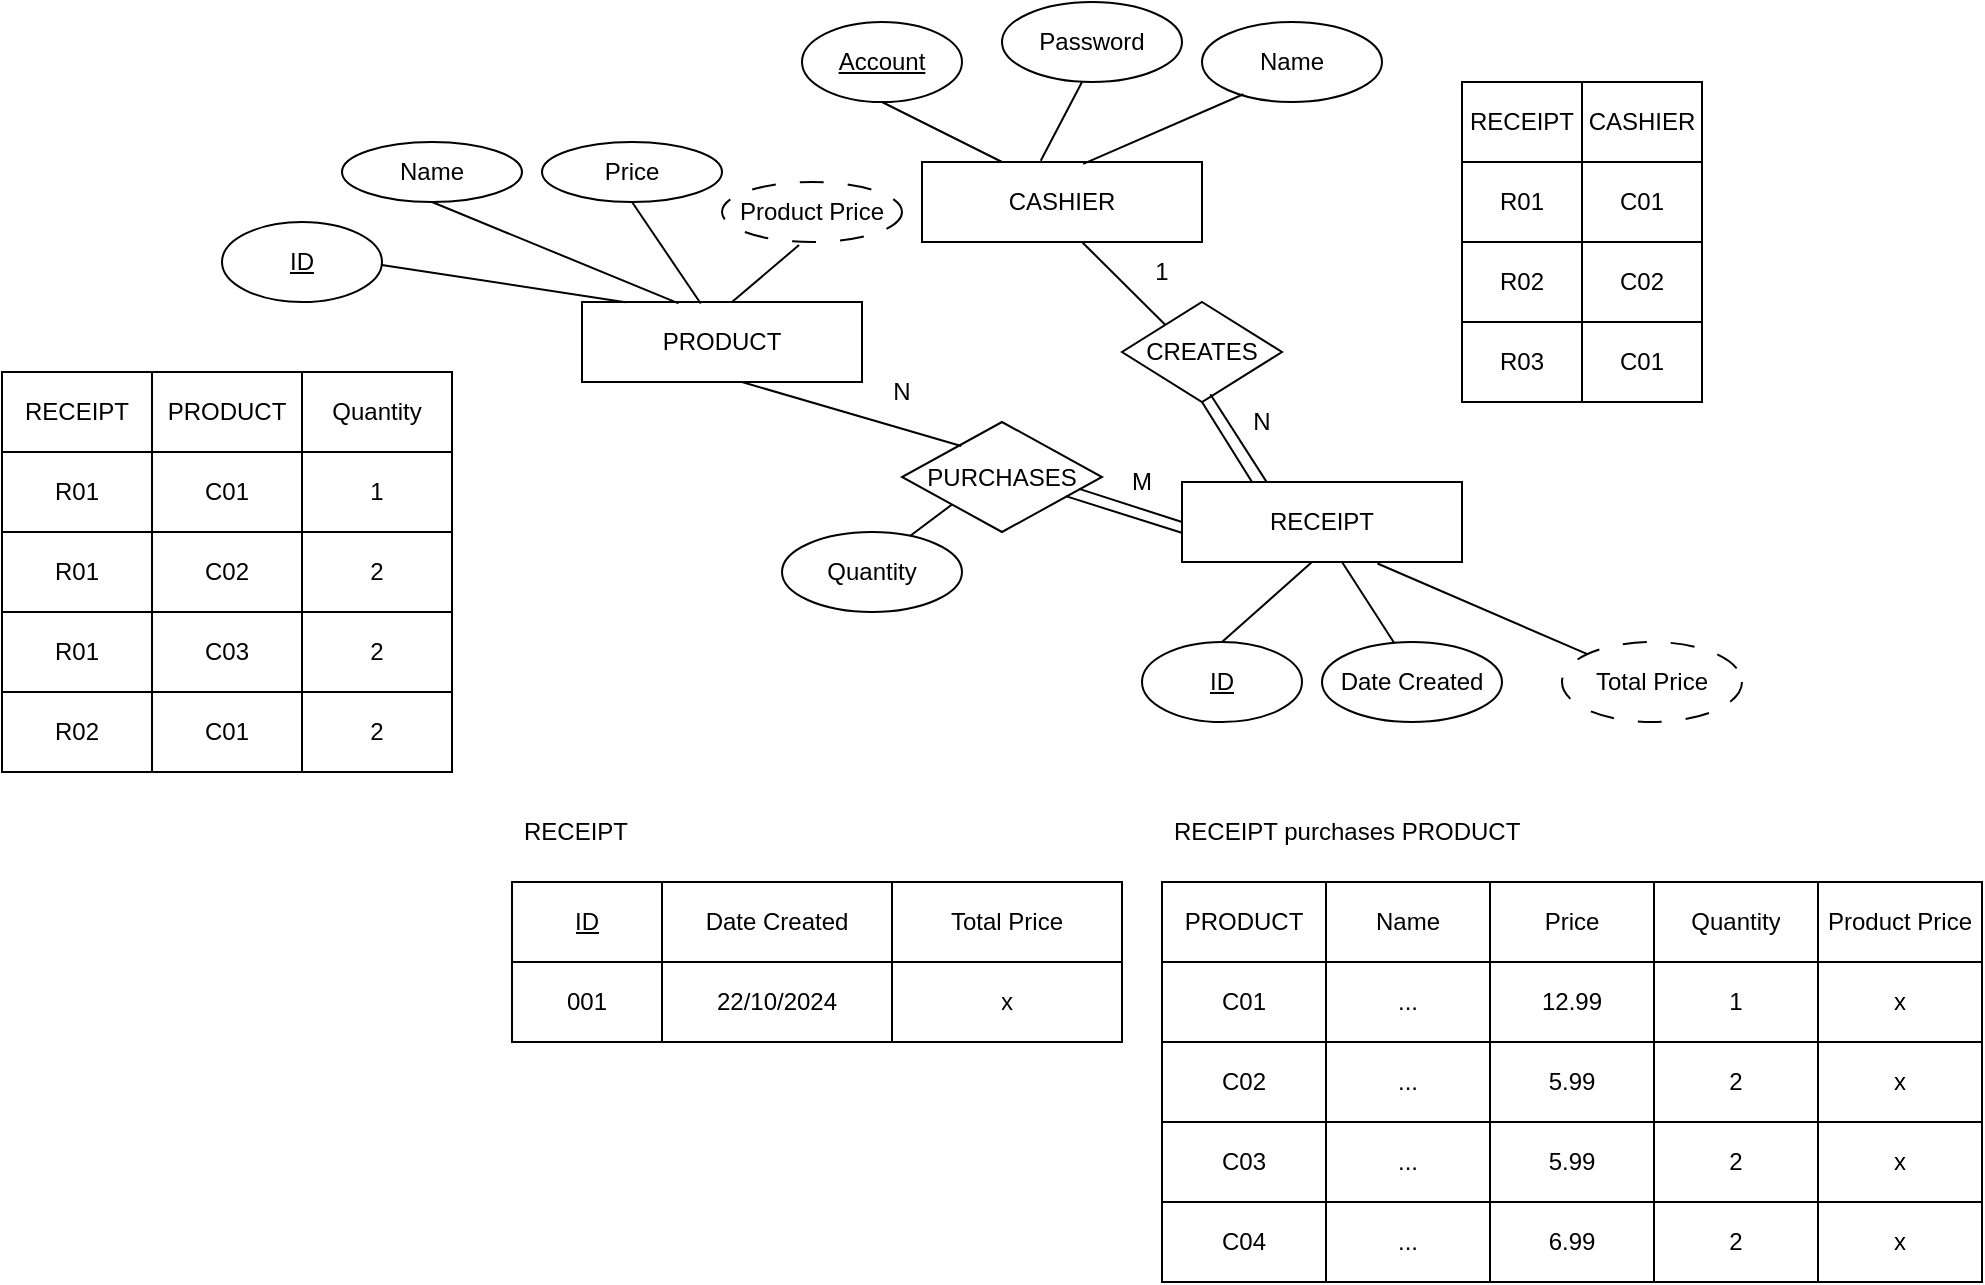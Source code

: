 <mxfile version="26.1.1">
  <diagram name="Page-1" id="Qj-w3iLWWDn1EgG0T2l7">
    <mxGraphModel dx="1733" dy="575" grid="1" gridSize="10" guides="1" tooltips="1" connect="1" arrows="1" fold="1" page="1" pageScale="1" pageWidth="850" pageHeight="1100" math="0" shadow="0">
      <root>
        <mxCell id="0" />
        <mxCell id="1" parent="0" />
        <mxCell id="xlDrIMKf_6xmTZd-Tw91-1" value="CASHIER" style="rounded=0;whiteSpace=wrap;html=1;" vertex="1" parent="1">
          <mxGeometry x="120" y="260" width="140" height="40" as="geometry" />
        </mxCell>
        <mxCell id="xlDrIMKf_6xmTZd-Tw91-2" value="&lt;u&gt;Account&lt;/u&gt;" style="ellipse;whiteSpace=wrap;html=1;" vertex="1" parent="1">
          <mxGeometry x="60" y="190" width="80" height="40" as="geometry" />
        </mxCell>
        <mxCell id="xlDrIMKf_6xmTZd-Tw91-3" value="Password" style="ellipse;whiteSpace=wrap;html=1;" vertex="1" parent="1">
          <mxGeometry x="160" y="180" width="90" height="40" as="geometry" />
        </mxCell>
        <mxCell id="xlDrIMKf_6xmTZd-Tw91-4" value="Name" style="ellipse;whiteSpace=wrap;html=1;" vertex="1" parent="1">
          <mxGeometry x="260" y="190" width="90" height="40" as="geometry" />
        </mxCell>
        <mxCell id="xlDrIMKf_6xmTZd-Tw91-5" value="" style="endArrow=none;html=1;rounded=0;exitX=0.576;exitY=0.024;exitDx=0;exitDy=0;entryX=0.23;entryY=0.903;entryDx=0;entryDy=0;entryPerimeter=0;exitPerimeter=0;" edge="1" parent="1" source="xlDrIMKf_6xmTZd-Tw91-1" target="xlDrIMKf_6xmTZd-Tw91-4">
          <mxGeometry width="50" height="50" relative="1" as="geometry">
            <mxPoint x="240" y="270" as="sourcePoint" />
            <mxPoint x="280" y="230" as="targetPoint" />
          </mxGeometry>
        </mxCell>
        <mxCell id="xlDrIMKf_6xmTZd-Tw91-6" value="" style="endArrow=none;html=1;rounded=0;exitX=0.424;exitY=-0.016;exitDx=0;exitDy=0;exitPerimeter=0;" edge="1" parent="1" source="xlDrIMKf_6xmTZd-Tw91-1">
          <mxGeometry width="50" height="50" relative="1" as="geometry">
            <mxPoint x="150" y="270" as="sourcePoint" />
            <mxPoint x="200" y="220" as="targetPoint" />
          </mxGeometry>
        </mxCell>
        <mxCell id="xlDrIMKf_6xmTZd-Tw91-7" value="" style="endArrow=none;html=1;rounded=0;exitX=0.286;exitY=0;exitDx=0;exitDy=0;exitPerimeter=0;" edge="1" parent="1" source="xlDrIMKf_6xmTZd-Tw91-1">
          <mxGeometry width="50" height="50" relative="1" as="geometry">
            <mxPoint x="50" y="280" as="sourcePoint" />
            <mxPoint x="100" y="230" as="targetPoint" />
          </mxGeometry>
        </mxCell>
        <mxCell id="xlDrIMKf_6xmTZd-Tw91-8" value="RECEIPT" style="rounded=0;whiteSpace=wrap;html=1;" vertex="1" parent="1">
          <mxGeometry x="250" y="420" width="140" height="40" as="geometry" />
        </mxCell>
        <mxCell id="xlDrIMKf_6xmTZd-Tw91-9" value="PRODUCT" style="rounded=0;whiteSpace=wrap;html=1;" vertex="1" parent="1">
          <mxGeometry x="-50" y="330" width="140" height="40" as="geometry" />
        </mxCell>
        <mxCell id="xlDrIMKf_6xmTZd-Tw91-10" value="" style="endArrow=none;html=1;rounded=0;exitX=0.289;exitY=0.257;exitDx=0;exitDy=0;exitPerimeter=0;" edge="1" parent="1" source="xlDrIMKf_6xmTZd-Tw91-12">
          <mxGeometry width="50" height="50" relative="1" as="geometry">
            <mxPoint x="250" y="330" as="sourcePoint" />
            <mxPoint x="200" y="300" as="targetPoint" />
          </mxGeometry>
        </mxCell>
        <mxCell id="xlDrIMKf_6xmTZd-Tw91-12" value="CREATES" style="rhombus;whiteSpace=wrap;html=1;" vertex="1" parent="1">
          <mxGeometry x="220" y="330" width="80" height="50" as="geometry" />
        </mxCell>
        <mxCell id="xlDrIMKf_6xmTZd-Tw91-14" value="" style="endArrow=none;html=1;rounded=0;exitX=0.25;exitY=0;exitDx=0;exitDy=0;entryX=0;entryY=1;entryDx=0;entryDy=0;" edge="1" parent="1" source="xlDrIMKf_6xmTZd-Tw91-8">
          <mxGeometry width="50" height="50" relative="1" as="geometry">
            <mxPoint x="210" y="410" as="sourcePoint" />
            <mxPoint x="260" y="380" as="targetPoint" />
          </mxGeometry>
        </mxCell>
        <mxCell id="xlDrIMKf_6xmTZd-Tw91-15" value="" style="endArrow=none;html=1;rounded=0;entryX=0.552;entryY=0.922;entryDx=0;entryDy=0;entryPerimeter=0;exitX=0.302;exitY=-0.002;exitDx=0;exitDy=0;exitPerimeter=0;" edge="1" parent="1" source="xlDrIMKf_6xmTZd-Tw91-8" target="xlDrIMKf_6xmTZd-Tw91-12">
          <mxGeometry width="50" height="50" relative="1" as="geometry">
            <mxPoint x="220" y="400" as="sourcePoint" />
            <mxPoint x="270" y="350" as="targetPoint" />
          </mxGeometry>
        </mxCell>
        <mxCell id="xlDrIMKf_6xmTZd-Tw91-17" value="1" style="text;html=1;align=center;verticalAlign=middle;whiteSpace=wrap;rounded=0;" vertex="1" parent="1">
          <mxGeometry x="210" y="300" width="60" height="30" as="geometry" />
        </mxCell>
        <mxCell id="xlDrIMKf_6xmTZd-Tw91-18" value="N" style="text;html=1;align=center;verticalAlign=middle;whiteSpace=wrap;rounded=0;" vertex="1" parent="1">
          <mxGeometry x="260" y="375" width="60" height="30" as="geometry" />
        </mxCell>
        <mxCell id="xlDrIMKf_6xmTZd-Tw91-19" value="PURCHASES" style="rhombus;whiteSpace=wrap;html=1;" vertex="1" parent="1">
          <mxGeometry x="110" y="390" width="100" height="55" as="geometry" />
        </mxCell>
        <mxCell id="xlDrIMKf_6xmTZd-Tw91-20" value="" style="endArrow=none;html=1;rounded=0;exitX=0.886;exitY=0.608;exitDx=0;exitDy=0;entryX=0;entryY=0.5;entryDx=0;entryDy=0;exitPerimeter=0;" edge="1" parent="1" source="xlDrIMKf_6xmTZd-Tw91-19" target="xlDrIMKf_6xmTZd-Tw91-8">
          <mxGeometry width="50" height="50" relative="1" as="geometry">
            <mxPoint x="200" y="400" as="sourcePoint" />
            <mxPoint x="250" y="430" as="targetPoint" />
          </mxGeometry>
        </mxCell>
        <mxCell id="xlDrIMKf_6xmTZd-Tw91-21" value="" style="endArrow=none;html=1;rounded=0;entryX=-0.001;entryY=0.635;entryDx=0;entryDy=0;entryPerimeter=0;exitX=0.819;exitY=0.674;exitDx=0;exitDy=0;exitPerimeter=0;" edge="1" parent="1" source="xlDrIMKf_6xmTZd-Tw91-19" target="xlDrIMKf_6xmTZd-Tw91-8">
          <mxGeometry width="50" height="50" relative="1" as="geometry">
            <mxPoint x="200" y="440" as="sourcePoint" />
            <mxPoint x="250" y="390" as="targetPoint" />
          </mxGeometry>
        </mxCell>
        <mxCell id="xlDrIMKf_6xmTZd-Tw91-22" value="" style="endArrow=none;html=1;rounded=0;entryX=0;entryY=1;entryDx=0;entryDy=0;" edge="1" parent="1" target="xlDrIMKf_6xmTZd-Tw91-19">
          <mxGeometry width="50" height="50" relative="1" as="geometry">
            <mxPoint x="110" y="450" as="sourcePoint" />
            <mxPoint x="140" y="440" as="targetPoint" />
          </mxGeometry>
        </mxCell>
        <mxCell id="xlDrIMKf_6xmTZd-Tw91-23" value="Quantity" style="ellipse;whiteSpace=wrap;html=1;" vertex="1" parent="1">
          <mxGeometry x="50" y="445" width="90" height="40" as="geometry" />
        </mxCell>
        <mxCell id="xlDrIMKf_6xmTZd-Tw91-24" value="" style="endArrow=none;html=1;rounded=0;exitX=0.296;exitY=0.218;exitDx=0;exitDy=0;exitPerimeter=0;" edge="1" parent="1" source="xlDrIMKf_6xmTZd-Tw91-19">
          <mxGeometry width="50" height="50" relative="1" as="geometry">
            <mxPoint x="-20" y="420" as="sourcePoint" />
            <mxPoint x="30" y="370" as="targetPoint" />
          </mxGeometry>
        </mxCell>
        <mxCell id="xlDrIMKf_6xmTZd-Tw91-25" value="" style="shape=table;startSize=0;container=1;collapsible=0;childLayout=tableLayout;" vertex="1" parent="1">
          <mxGeometry x="390" y="220" width="120" height="160" as="geometry" />
        </mxCell>
        <mxCell id="xlDrIMKf_6xmTZd-Tw91-26" value="" style="shape=tableRow;horizontal=0;startSize=0;swimlaneHead=0;swimlaneBody=0;strokeColor=inherit;top=0;left=0;bottom=0;right=0;collapsible=0;dropTarget=0;fillColor=none;points=[[0,0.5],[1,0.5]];portConstraint=eastwest;" vertex="1" parent="xlDrIMKf_6xmTZd-Tw91-25">
          <mxGeometry width="120" height="40" as="geometry" />
        </mxCell>
        <mxCell id="xlDrIMKf_6xmTZd-Tw91-27" value="RECEIPT" style="shape=partialRectangle;html=1;whiteSpace=wrap;connectable=0;strokeColor=inherit;overflow=hidden;fillColor=none;top=0;left=0;bottom=0;right=0;pointerEvents=1;" vertex="1" parent="xlDrIMKf_6xmTZd-Tw91-26">
          <mxGeometry width="60" height="40" as="geometry">
            <mxRectangle width="60" height="40" as="alternateBounds" />
          </mxGeometry>
        </mxCell>
        <mxCell id="xlDrIMKf_6xmTZd-Tw91-28" value="CASHIER" style="shape=partialRectangle;html=1;whiteSpace=wrap;connectable=0;strokeColor=inherit;overflow=hidden;fillColor=none;top=0;left=0;bottom=0;right=0;pointerEvents=1;" vertex="1" parent="xlDrIMKf_6xmTZd-Tw91-26">
          <mxGeometry x="60" width="60" height="40" as="geometry">
            <mxRectangle width="60" height="40" as="alternateBounds" />
          </mxGeometry>
        </mxCell>
        <mxCell id="xlDrIMKf_6xmTZd-Tw91-29" value="" style="shape=tableRow;horizontal=0;startSize=0;swimlaneHead=0;swimlaneBody=0;strokeColor=inherit;top=0;left=0;bottom=0;right=0;collapsible=0;dropTarget=0;fillColor=none;points=[[0,0.5],[1,0.5]];portConstraint=eastwest;" vertex="1" parent="xlDrIMKf_6xmTZd-Tw91-25">
          <mxGeometry y="40" width="120" height="40" as="geometry" />
        </mxCell>
        <mxCell id="xlDrIMKf_6xmTZd-Tw91-30" value="R01" style="shape=partialRectangle;html=1;whiteSpace=wrap;connectable=0;strokeColor=inherit;overflow=hidden;fillColor=none;top=0;left=0;bottom=0;right=0;pointerEvents=1;" vertex="1" parent="xlDrIMKf_6xmTZd-Tw91-29">
          <mxGeometry width="60" height="40" as="geometry">
            <mxRectangle width="60" height="40" as="alternateBounds" />
          </mxGeometry>
        </mxCell>
        <mxCell id="xlDrIMKf_6xmTZd-Tw91-31" value="C01" style="shape=partialRectangle;html=1;whiteSpace=wrap;connectable=0;strokeColor=inherit;overflow=hidden;fillColor=none;top=0;left=0;bottom=0;right=0;pointerEvents=1;" vertex="1" parent="xlDrIMKf_6xmTZd-Tw91-29">
          <mxGeometry x="60" width="60" height="40" as="geometry">
            <mxRectangle width="60" height="40" as="alternateBounds" />
          </mxGeometry>
        </mxCell>
        <mxCell id="xlDrIMKf_6xmTZd-Tw91-35" style="shape=tableRow;horizontal=0;startSize=0;swimlaneHead=0;swimlaneBody=0;strokeColor=inherit;top=0;left=0;bottom=0;right=0;collapsible=0;dropTarget=0;fillColor=none;points=[[0,0.5],[1,0.5]];portConstraint=eastwest;" vertex="1" parent="xlDrIMKf_6xmTZd-Tw91-25">
          <mxGeometry y="80" width="120" height="40" as="geometry" />
        </mxCell>
        <mxCell id="xlDrIMKf_6xmTZd-Tw91-36" value="R02" style="shape=partialRectangle;html=1;whiteSpace=wrap;connectable=0;strokeColor=inherit;overflow=hidden;fillColor=none;top=0;left=0;bottom=0;right=0;pointerEvents=1;" vertex="1" parent="xlDrIMKf_6xmTZd-Tw91-35">
          <mxGeometry width="60" height="40" as="geometry">
            <mxRectangle width="60" height="40" as="alternateBounds" />
          </mxGeometry>
        </mxCell>
        <mxCell id="xlDrIMKf_6xmTZd-Tw91-37" value="C02" style="shape=partialRectangle;html=1;whiteSpace=wrap;connectable=0;strokeColor=inherit;overflow=hidden;fillColor=none;top=0;left=0;bottom=0;right=0;pointerEvents=1;" vertex="1" parent="xlDrIMKf_6xmTZd-Tw91-35">
          <mxGeometry x="60" width="60" height="40" as="geometry">
            <mxRectangle width="60" height="40" as="alternateBounds" />
          </mxGeometry>
        </mxCell>
        <mxCell id="xlDrIMKf_6xmTZd-Tw91-32" style="shape=tableRow;horizontal=0;startSize=0;swimlaneHead=0;swimlaneBody=0;strokeColor=inherit;top=0;left=0;bottom=0;right=0;collapsible=0;dropTarget=0;fillColor=none;points=[[0,0.5],[1,0.5]];portConstraint=eastwest;" vertex="1" parent="xlDrIMKf_6xmTZd-Tw91-25">
          <mxGeometry y="120" width="120" height="40" as="geometry" />
        </mxCell>
        <mxCell id="xlDrIMKf_6xmTZd-Tw91-33" value="R03" style="shape=partialRectangle;html=1;whiteSpace=wrap;connectable=0;strokeColor=inherit;overflow=hidden;fillColor=none;top=0;left=0;bottom=0;right=0;pointerEvents=1;" vertex="1" parent="xlDrIMKf_6xmTZd-Tw91-32">
          <mxGeometry width="60" height="40" as="geometry">
            <mxRectangle width="60" height="40" as="alternateBounds" />
          </mxGeometry>
        </mxCell>
        <mxCell id="xlDrIMKf_6xmTZd-Tw91-34" value="C01" style="shape=partialRectangle;html=1;whiteSpace=wrap;connectable=0;strokeColor=inherit;overflow=hidden;fillColor=none;top=0;left=0;bottom=0;right=0;pointerEvents=1;" vertex="1" parent="xlDrIMKf_6xmTZd-Tw91-32">
          <mxGeometry x="60" width="60" height="40" as="geometry">
            <mxRectangle width="60" height="40" as="alternateBounds" />
          </mxGeometry>
        </mxCell>
        <mxCell id="xlDrIMKf_6xmTZd-Tw91-38" value="" style="shape=table;startSize=0;container=1;collapsible=0;childLayout=tableLayout;" vertex="1" parent="1">
          <mxGeometry x="-340" y="365" width="225" height="200" as="geometry" />
        </mxCell>
        <mxCell id="xlDrIMKf_6xmTZd-Tw91-39" value="" style="shape=tableRow;horizontal=0;startSize=0;swimlaneHead=0;swimlaneBody=0;strokeColor=inherit;top=0;left=0;bottom=0;right=0;collapsible=0;dropTarget=0;fillColor=none;points=[[0,0.5],[1,0.5]];portConstraint=eastwest;" vertex="1" parent="xlDrIMKf_6xmTZd-Tw91-38">
          <mxGeometry width="225" height="40" as="geometry" />
        </mxCell>
        <mxCell id="xlDrIMKf_6xmTZd-Tw91-40" value="RECEIPT" style="shape=partialRectangle;html=1;whiteSpace=wrap;connectable=0;strokeColor=inherit;overflow=hidden;fillColor=none;top=0;left=0;bottom=0;right=0;pointerEvents=1;" vertex="1" parent="xlDrIMKf_6xmTZd-Tw91-39">
          <mxGeometry width="75" height="40" as="geometry">
            <mxRectangle width="75" height="40" as="alternateBounds" />
          </mxGeometry>
        </mxCell>
        <mxCell id="xlDrIMKf_6xmTZd-Tw91-41" value="PRODUCT" style="shape=partialRectangle;html=1;whiteSpace=wrap;connectable=0;strokeColor=inherit;overflow=hidden;fillColor=none;top=0;left=0;bottom=0;right=0;pointerEvents=1;" vertex="1" parent="xlDrIMKf_6xmTZd-Tw91-39">
          <mxGeometry x="75" width="75" height="40" as="geometry">
            <mxRectangle width="75" height="40" as="alternateBounds" />
          </mxGeometry>
        </mxCell>
        <mxCell id="xlDrIMKf_6xmTZd-Tw91-64" value="Quantity" style="shape=partialRectangle;html=1;whiteSpace=wrap;connectable=0;strokeColor=inherit;overflow=hidden;fillColor=none;top=0;left=0;bottom=0;right=0;pointerEvents=1;" vertex="1" parent="xlDrIMKf_6xmTZd-Tw91-39">
          <mxGeometry x="150" width="75" height="40" as="geometry">
            <mxRectangle width="75" height="40" as="alternateBounds" />
          </mxGeometry>
        </mxCell>
        <mxCell id="xlDrIMKf_6xmTZd-Tw91-42" value="" style="shape=tableRow;horizontal=0;startSize=0;swimlaneHead=0;swimlaneBody=0;strokeColor=inherit;top=0;left=0;bottom=0;right=0;collapsible=0;dropTarget=0;fillColor=none;points=[[0,0.5],[1,0.5]];portConstraint=eastwest;" vertex="1" parent="xlDrIMKf_6xmTZd-Tw91-38">
          <mxGeometry y="40" width="225" height="40" as="geometry" />
        </mxCell>
        <mxCell id="xlDrIMKf_6xmTZd-Tw91-43" value="R01" style="shape=partialRectangle;html=1;whiteSpace=wrap;connectable=0;strokeColor=inherit;overflow=hidden;fillColor=none;top=0;left=0;bottom=0;right=0;pointerEvents=1;" vertex="1" parent="xlDrIMKf_6xmTZd-Tw91-42">
          <mxGeometry width="75" height="40" as="geometry">
            <mxRectangle width="75" height="40" as="alternateBounds" />
          </mxGeometry>
        </mxCell>
        <mxCell id="xlDrIMKf_6xmTZd-Tw91-44" value="C01" style="shape=partialRectangle;html=1;whiteSpace=wrap;connectable=0;strokeColor=inherit;overflow=hidden;fillColor=none;top=0;left=0;bottom=0;right=0;pointerEvents=1;" vertex="1" parent="xlDrIMKf_6xmTZd-Tw91-42">
          <mxGeometry x="75" width="75" height="40" as="geometry">
            <mxRectangle width="75" height="40" as="alternateBounds" />
          </mxGeometry>
        </mxCell>
        <mxCell id="xlDrIMKf_6xmTZd-Tw91-65" value="1" style="shape=partialRectangle;html=1;whiteSpace=wrap;connectable=0;strokeColor=inherit;overflow=hidden;fillColor=none;top=0;left=0;bottom=0;right=0;pointerEvents=1;" vertex="1" parent="xlDrIMKf_6xmTZd-Tw91-42">
          <mxGeometry x="150" width="75" height="40" as="geometry">
            <mxRectangle width="75" height="40" as="alternateBounds" />
          </mxGeometry>
        </mxCell>
        <mxCell id="xlDrIMKf_6xmTZd-Tw91-45" style="shape=tableRow;horizontal=0;startSize=0;swimlaneHead=0;swimlaneBody=0;strokeColor=inherit;top=0;left=0;bottom=0;right=0;collapsible=0;dropTarget=0;fillColor=none;points=[[0,0.5],[1,0.5]];portConstraint=eastwest;" vertex="1" parent="xlDrIMKf_6xmTZd-Tw91-38">
          <mxGeometry y="80" width="225" height="40" as="geometry" />
        </mxCell>
        <mxCell id="xlDrIMKf_6xmTZd-Tw91-46" value="R01" style="shape=partialRectangle;html=1;whiteSpace=wrap;connectable=0;strokeColor=inherit;overflow=hidden;fillColor=none;top=0;left=0;bottom=0;right=0;pointerEvents=1;" vertex="1" parent="xlDrIMKf_6xmTZd-Tw91-45">
          <mxGeometry width="75" height="40" as="geometry">
            <mxRectangle width="75" height="40" as="alternateBounds" />
          </mxGeometry>
        </mxCell>
        <mxCell id="xlDrIMKf_6xmTZd-Tw91-47" value="C02" style="shape=partialRectangle;html=1;whiteSpace=wrap;connectable=0;strokeColor=inherit;overflow=hidden;fillColor=none;top=0;left=0;bottom=0;right=0;pointerEvents=1;" vertex="1" parent="xlDrIMKf_6xmTZd-Tw91-45">
          <mxGeometry x="75" width="75" height="40" as="geometry">
            <mxRectangle width="75" height="40" as="alternateBounds" />
          </mxGeometry>
        </mxCell>
        <mxCell id="xlDrIMKf_6xmTZd-Tw91-66" value="2" style="shape=partialRectangle;html=1;whiteSpace=wrap;connectable=0;strokeColor=inherit;overflow=hidden;fillColor=none;top=0;left=0;bottom=0;right=0;pointerEvents=1;" vertex="1" parent="xlDrIMKf_6xmTZd-Tw91-45">
          <mxGeometry x="150" width="75" height="40" as="geometry">
            <mxRectangle width="75" height="40" as="alternateBounds" />
          </mxGeometry>
        </mxCell>
        <mxCell id="xlDrIMKf_6xmTZd-Tw91-48" style="shape=tableRow;horizontal=0;startSize=0;swimlaneHead=0;swimlaneBody=0;strokeColor=inherit;top=0;left=0;bottom=0;right=0;collapsible=0;dropTarget=0;fillColor=none;points=[[0,0.5],[1,0.5]];portConstraint=eastwest;" vertex="1" parent="xlDrIMKf_6xmTZd-Tw91-38">
          <mxGeometry y="120" width="225" height="40" as="geometry" />
        </mxCell>
        <mxCell id="xlDrIMKf_6xmTZd-Tw91-49" value="R01" style="shape=partialRectangle;html=1;whiteSpace=wrap;connectable=0;strokeColor=inherit;overflow=hidden;fillColor=none;top=0;left=0;bottom=0;right=0;pointerEvents=1;" vertex="1" parent="xlDrIMKf_6xmTZd-Tw91-48">
          <mxGeometry width="75" height="40" as="geometry">
            <mxRectangle width="75" height="40" as="alternateBounds" />
          </mxGeometry>
        </mxCell>
        <mxCell id="xlDrIMKf_6xmTZd-Tw91-50" value="C03" style="shape=partialRectangle;html=1;whiteSpace=wrap;connectable=0;strokeColor=inherit;overflow=hidden;fillColor=none;top=0;left=0;bottom=0;right=0;pointerEvents=1;" vertex="1" parent="xlDrIMKf_6xmTZd-Tw91-48">
          <mxGeometry x="75" width="75" height="40" as="geometry">
            <mxRectangle width="75" height="40" as="alternateBounds" />
          </mxGeometry>
        </mxCell>
        <mxCell id="xlDrIMKf_6xmTZd-Tw91-67" value="2" style="shape=partialRectangle;html=1;whiteSpace=wrap;connectable=0;strokeColor=inherit;overflow=hidden;fillColor=none;top=0;left=0;bottom=0;right=0;pointerEvents=1;" vertex="1" parent="xlDrIMKf_6xmTZd-Tw91-48">
          <mxGeometry x="150" width="75" height="40" as="geometry">
            <mxRectangle width="75" height="40" as="alternateBounds" />
          </mxGeometry>
        </mxCell>
        <mxCell id="xlDrIMKf_6xmTZd-Tw91-68" style="shape=tableRow;horizontal=0;startSize=0;swimlaneHead=0;swimlaneBody=0;strokeColor=inherit;top=0;left=0;bottom=0;right=0;collapsible=0;dropTarget=0;fillColor=none;points=[[0,0.5],[1,0.5]];portConstraint=eastwest;" vertex="1" parent="xlDrIMKf_6xmTZd-Tw91-38">
          <mxGeometry y="160" width="225" height="40" as="geometry" />
        </mxCell>
        <mxCell id="xlDrIMKf_6xmTZd-Tw91-69" value="R02" style="shape=partialRectangle;html=1;whiteSpace=wrap;connectable=0;strokeColor=inherit;overflow=hidden;fillColor=none;top=0;left=0;bottom=0;right=0;pointerEvents=1;" vertex="1" parent="xlDrIMKf_6xmTZd-Tw91-68">
          <mxGeometry width="75" height="40" as="geometry">
            <mxRectangle width="75" height="40" as="alternateBounds" />
          </mxGeometry>
        </mxCell>
        <mxCell id="xlDrIMKf_6xmTZd-Tw91-70" value="C01" style="shape=partialRectangle;html=1;whiteSpace=wrap;connectable=0;strokeColor=inherit;overflow=hidden;fillColor=none;top=0;left=0;bottom=0;right=0;pointerEvents=1;" vertex="1" parent="xlDrIMKf_6xmTZd-Tw91-68">
          <mxGeometry x="75" width="75" height="40" as="geometry">
            <mxRectangle width="75" height="40" as="alternateBounds" />
          </mxGeometry>
        </mxCell>
        <mxCell id="xlDrIMKf_6xmTZd-Tw91-71" value="2" style="shape=partialRectangle;html=1;whiteSpace=wrap;connectable=0;strokeColor=inherit;overflow=hidden;fillColor=none;top=0;left=0;bottom=0;right=0;pointerEvents=1;" vertex="1" parent="xlDrIMKf_6xmTZd-Tw91-68">
          <mxGeometry x="150" width="75" height="40" as="geometry">
            <mxRectangle width="75" height="40" as="alternateBounds" />
          </mxGeometry>
        </mxCell>
        <mxCell id="xlDrIMKf_6xmTZd-Tw91-72" value="N" style="text;html=1;align=center;verticalAlign=middle;whiteSpace=wrap;rounded=0;" vertex="1" parent="1">
          <mxGeometry x="80" y="360" width="60" height="30" as="geometry" />
        </mxCell>
        <mxCell id="xlDrIMKf_6xmTZd-Tw91-73" value="M" style="text;html=1;align=center;verticalAlign=middle;whiteSpace=wrap;rounded=0;" vertex="1" parent="1">
          <mxGeometry x="200" y="405" width="60" height="30" as="geometry" />
        </mxCell>
        <mxCell id="xlDrIMKf_6xmTZd-Tw91-74" value="&lt;u&gt;ID&lt;/u&gt;" style="ellipse;whiteSpace=wrap;html=1;" vertex="1" parent="1">
          <mxGeometry x="230" y="500" width="80" height="40" as="geometry" />
        </mxCell>
        <mxCell id="xlDrIMKf_6xmTZd-Tw91-75" value="Date Created" style="ellipse;whiteSpace=wrap;html=1;" vertex="1" parent="1">
          <mxGeometry x="320" y="500" width="90" height="40" as="geometry" />
        </mxCell>
        <mxCell id="xlDrIMKf_6xmTZd-Tw91-76" value="" style="endArrow=none;html=1;rounded=0;" edge="1" parent="1">
          <mxGeometry width="50" height="50" relative="1" as="geometry">
            <mxPoint x="270" y="500" as="sourcePoint" />
            <mxPoint x="315" y="460" as="targetPoint" />
          </mxGeometry>
        </mxCell>
        <mxCell id="xlDrIMKf_6xmTZd-Tw91-77" value="" style="endArrow=none;html=1;rounded=0;exitX=0.403;exitY=0.019;exitDx=0;exitDy=0;exitPerimeter=0;" edge="1" parent="1" source="xlDrIMKf_6xmTZd-Tw91-75">
          <mxGeometry width="50" height="50" relative="1" as="geometry">
            <mxPoint x="370" y="500" as="sourcePoint" />
            <mxPoint x="330" y="460" as="targetPoint" />
          </mxGeometry>
        </mxCell>
        <mxCell id="xlDrIMKf_6xmTZd-Tw91-78" value="" style="endArrow=none;html=1;rounded=0;entryX=0.155;entryY=0.003;entryDx=0;entryDy=0;entryPerimeter=0;exitX=0.5;exitY=1;exitDx=0;exitDy=0;" edge="1" parent="1" target="xlDrIMKf_6xmTZd-Tw91-9">
          <mxGeometry width="50" height="50" relative="1" as="geometry">
            <mxPoint x="-160" y="310" as="sourcePoint" />
            <mxPoint y="325" as="targetPoint" />
          </mxGeometry>
        </mxCell>
        <mxCell id="xlDrIMKf_6xmTZd-Tw91-80" value="Price" style="ellipse;whiteSpace=wrap;html=1;" vertex="1" parent="1">
          <mxGeometry x="-70" y="250" width="90" height="30" as="geometry" />
        </mxCell>
        <mxCell id="xlDrIMKf_6xmTZd-Tw91-81" value="Name" style="ellipse;whiteSpace=wrap;html=1;" vertex="1" parent="1">
          <mxGeometry x="-170" y="250" width="90" height="30" as="geometry" />
        </mxCell>
        <mxCell id="xlDrIMKf_6xmTZd-Tw91-82" value="" style="endArrow=none;html=1;rounded=0;exitX=0.345;exitY=0.017;exitDx=0;exitDy=0;exitPerimeter=0;entryX=0.5;entryY=1;entryDx=0;entryDy=0;" edge="1" parent="1" source="xlDrIMKf_6xmTZd-Tw91-9" target="xlDrIMKf_6xmTZd-Tw91-81">
          <mxGeometry width="50" height="50" relative="1" as="geometry">
            <mxPoint x="-80" y="300" as="sourcePoint" />
            <mxPoint x="-30" y="250" as="targetPoint" />
          </mxGeometry>
        </mxCell>
        <mxCell id="xlDrIMKf_6xmTZd-Tw91-83" value="" style="endArrow=none;html=1;rounded=0;exitX=0.424;exitY=0.019;exitDx=0;exitDy=0;entryX=0.5;entryY=1;entryDx=0;entryDy=0;exitPerimeter=0;" edge="1" parent="1" source="xlDrIMKf_6xmTZd-Tw91-9" target="xlDrIMKf_6xmTZd-Tw91-80">
          <mxGeometry width="50" height="50" relative="1" as="geometry">
            <mxPoint y="340" as="sourcePoint" />
            <mxPoint x="50" y="290" as="targetPoint" />
          </mxGeometry>
        </mxCell>
        <mxCell id="xlDrIMKf_6xmTZd-Tw91-84" value="" style="endArrow=none;html=1;rounded=0;entryX=0.698;entryY=1.019;entryDx=0;entryDy=0;entryPerimeter=0;" edge="1" parent="1" source="xlDrIMKf_6xmTZd-Tw91-85" target="xlDrIMKf_6xmTZd-Tw91-8">
          <mxGeometry width="50" height="50" relative="1" as="geometry">
            <mxPoint x="440" y="490" as="sourcePoint" />
            <mxPoint x="385" y="460" as="targetPoint" />
          </mxGeometry>
        </mxCell>
        <mxCell id="xlDrIMKf_6xmTZd-Tw91-85" value="Total Price" style="ellipse;whiteSpace=wrap;html=1;dashed=1;dashPattern=12 12;" vertex="1" parent="1">
          <mxGeometry x="440" y="500" width="90" height="40" as="geometry" />
        </mxCell>
        <mxCell id="xlDrIMKf_6xmTZd-Tw91-87" value="Product Price" style="ellipse;whiteSpace=wrap;html=1;dashed=1;dashPattern=12 12;" vertex="1" parent="1">
          <mxGeometry x="20" y="270" width="90" height="30" as="geometry" />
        </mxCell>
        <mxCell id="xlDrIMKf_6xmTZd-Tw91-88" value="" style="shape=table;startSize=0;container=1;collapsible=0;childLayout=tableLayout;" vertex="1" parent="1">
          <mxGeometry x="-85" y="620" width="305" height="80" as="geometry" />
        </mxCell>
        <mxCell id="xlDrIMKf_6xmTZd-Tw91-89" value="" style="shape=tableRow;horizontal=0;startSize=0;swimlaneHead=0;swimlaneBody=0;strokeColor=inherit;top=0;left=0;bottom=0;right=0;collapsible=0;dropTarget=0;fillColor=none;points=[[0,0.5],[1,0.5]];portConstraint=eastwest;" vertex="1" parent="xlDrIMKf_6xmTZd-Tw91-88">
          <mxGeometry width="305" height="40" as="geometry" />
        </mxCell>
        <mxCell id="xlDrIMKf_6xmTZd-Tw91-90" value="&lt;u&gt;ID&lt;/u&gt;" style="shape=partialRectangle;html=1;whiteSpace=wrap;connectable=0;strokeColor=inherit;overflow=hidden;fillColor=none;top=0;left=0;bottom=0;right=0;pointerEvents=1;" vertex="1" parent="xlDrIMKf_6xmTZd-Tw91-89">
          <mxGeometry width="75" height="40" as="geometry">
            <mxRectangle width="75" height="40" as="alternateBounds" />
          </mxGeometry>
        </mxCell>
        <mxCell id="xlDrIMKf_6xmTZd-Tw91-91" value="Date Created" style="shape=partialRectangle;html=1;whiteSpace=wrap;connectable=0;strokeColor=inherit;overflow=hidden;fillColor=none;top=0;left=0;bottom=0;right=0;pointerEvents=1;" vertex="1" parent="xlDrIMKf_6xmTZd-Tw91-89">
          <mxGeometry x="75" width="115" height="40" as="geometry">
            <mxRectangle width="115" height="40" as="alternateBounds" />
          </mxGeometry>
        </mxCell>
        <mxCell id="xlDrIMKf_6xmTZd-Tw91-150" value="Total Price" style="shape=partialRectangle;html=1;whiteSpace=wrap;connectable=0;strokeColor=inherit;overflow=hidden;fillColor=none;top=0;left=0;bottom=0;right=0;pointerEvents=1;" vertex="1" parent="xlDrIMKf_6xmTZd-Tw91-89">
          <mxGeometry x="190" width="115" height="40" as="geometry">
            <mxRectangle width="115" height="40" as="alternateBounds" />
          </mxGeometry>
        </mxCell>
        <mxCell id="xlDrIMKf_6xmTZd-Tw91-93" value="" style="shape=tableRow;horizontal=0;startSize=0;swimlaneHead=0;swimlaneBody=0;strokeColor=inherit;top=0;left=0;bottom=0;right=0;collapsible=0;dropTarget=0;fillColor=none;points=[[0,0.5],[1,0.5]];portConstraint=eastwest;" vertex="1" parent="xlDrIMKf_6xmTZd-Tw91-88">
          <mxGeometry y="40" width="305" height="40" as="geometry" />
        </mxCell>
        <mxCell id="xlDrIMKf_6xmTZd-Tw91-94" value="001" style="shape=partialRectangle;html=1;whiteSpace=wrap;connectable=0;strokeColor=inherit;overflow=hidden;fillColor=none;top=0;left=0;bottom=0;right=0;pointerEvents=1;" vertex="1" parent="xlDrIMKf_6xmTZd-Tw91-93">
          <mxGeometry width="75" height="40" as="geometry">
            <mxRectangle width="75" height="40" as="alternateBounds" />
          </mxGeometry>
        </mxCell>
        <mxCell id="xlDrIMKf_6xmTZd-Tw91-95" value="22/10/2024" style="shape=partialRectangle;html=1;whiteSpace=wrap;connectable=0;strokeColor=inherit;overflow=hidden;fillColor=none;top=0;left=0;bottom=0;right=0;pointerEvents=1;" vertex="1" parent="xlDrIMKf_6xmTZd-Tw91-93">
          <mxGeometry x="75" width="115" height="40" as="geometry">
            <mxRectangle width="115" height="40" as="alternateBounds" />
          </mxGeometry>
        </mxCell>
        <mxCell id="xlDrIMKf_6xmTZd-Tw91-151" value="x" style="shape=partialRectangle;html=1;whiteSpace=wrap;connectable=0;strokeColor=inherit;overflow=hidden;fillColor=none;top=0;left=0;bottom=0;right=0;pointerEvents=1;" vertex="1" parent="xlDrIMKf_6xmTZd-Tw91-93">
          <mxGeometry x="190" width="115" height="40" as="geometry">
            <mxRectangle width="115" height="40" as="alternateBounds" />
          </mxGeometry>
        </mxCell>
        <mxCell id="xlDrIMKf_6xmTZd-Tw91-109" value="RECEIPT" style="text;strokeColor=none;fillColor=none;align=left;verticalAlign=middle;spacingLeft=4;spacingRight=4;overflow=hidden;points=[[0,0.5],[1,0.5]];portConstraint=eastwest;rotatable=0;whiteSpace=wrap;html=1;" vertex="1" parent="1">
          <mxGeometry x="-85" y="580" width="80" height="30" as="geometry" />
        </mxCell>
        <mxCell id="xlDrIMKf_6xmTZd-Tw91-111" value="&lt;u&gt;ID&lt;/u&gt;" style="ellipse;whiteSpace=wrap;html=1;" vertex="1" parent="1">
          <mxGeometry x="-230" y="290" width="80" height="40" as="geometry" />
        </mxCell>
        <mxCell id="xlDrIMKf_6xmTZd-Tw91-112" value="" style="endArrow=none;html=1;rounded=0;entryX=0.428;entryY=1.051;entryDx=0;entryDy=0;entryPerimeter=0;" edge="1" parent="1" target="xlDrIMKf_6xmTZd-Tw91-87">
          <mxGeometry width="50" height="50" relative="1" as="geometry">
            <mxPoint x="25" y="330" as="sourcePoint" />
            <mxPoint x="60" y="310" as="targetPoint" />
          </mxGeometry>
        </mxCell>
        <mxCell id="xlDrIMKf_6xmTZd-Tw91-113" value="RECEIPT purchases PRODUCT" style="text;strokeColor=none;fillColor=none;align=left;verticalAlign=middle;spacingLeft=4;spacingRight=4;overflow=hidden;points=[[0,0.5],[1,0.5]];portConstraint=eastwest;rotatable=0;whiteSpace=wrap;html=1;" vertex="1" parent="1">
          <mxGeometry x="240" y="580" width="250" height="30" as="geometry" />
        </mxCell>
        <mxCell id="xlDrIMKf_6xmTZd-Tw91-114" value="" style="shape=table;startSize=0;container=1;collapsible=0;childLayout=tableLayout;" vertex="1" parent="1">
          <mxGeometry x="240" y="620" width="410" height="200" as="geometry" />
        </mxCell>
        <mxCell id="xlDrIMKf_6xmTZd-Tw91-115" value="" style="shape=tableRow;horizontal=0;startSize=0;swimlaneHead=0;swimlaneBody=0;strokeColor=inherit;top=0;left=0;bottom=0;right=0;collapsible=0;dropTarget=0;fillColor=none;points=[[0,0.5],[1,0.5]];portConstraint=eastwest;" vertex="1" parent="xlDrIMKf_6xmTZd-Tw91-114">
          <mxGeometry width="410" height="40" as="geometry" />
        </mxCell>
        <mxCell id="xlDrIMKf_6xmTZd-Tw91-117" value="PRODUCT" style="shape=partialRectangle;html=1;whiteSpace=wrap;connectable=0;strokeColor=inherit;overflow=hidden;fillColor=none;top=0;left=0;bottom=0;right=0;pointerEvents=1;" vertex="1" parent="xlDrIMKf_6xmTZd-Tw91-115">
          <mxGeometry width="82" height="40" as="geometry">
            <mxRectangle width="82" height="40" as="alternateBounds" />
          </mxGeometry>
        </mxCell>
        <mxCell id="xlDrIMKf_6xmTZd-Tw91-135" value="Name" style="shape=partialRectangle;html=1;whiteSpace=wrap;connectable=0;strokeColor=inherit;overflow=hidden;fillColor=none;top=0;left=0;bottom=0;right=0;pointerEvents=1;" vertex="1" parent="xlDrIMKf_6xmTZd-Tw91-115">
          <mxGeometry x="82" width="82" height="40" as="geometry">
            <mxRectangle width="82" height="40" as="alternateBounds" />
          </mxGeometry>
        </mxCell>
        <mxCell id="xlDrIMKf_6xmTZd-Tw91-140" value="Price" style="shape=partialRectangle;html=1;whiteSpace=wrap;connectable=0;strokeColor=inherit;overflow=hidden;fillColor=none;top=0;left=0;bottom=0;right=0;pointerEvents=1;" vertex="1" parent="xlDrIMKf_6xmTZd-Tw91-115">
          <mxGeometry x="164" width="82" height="40" as="geometry">
            <mxRectangle width="82" height="40" as="alternateBounds" />
          </mxGeometry>
        </mxCell>
        <mxCell id="xlDrIMKf_6xmTZd-Tw91-118" value="Quantity" style="shape=partialRectangle;html=1;whiteSpace=wrap;connectable=0;strokeColor=inherit;overflow=hidden;fillColor=none;top=0;left=0;bottom=0;right=0;pointerEvents=1;" vertex="1" parent="xlDrIMKf_6xmTZd-Tw91-115">
          <mxGeometry x="246" width="82" height="40" as="geometry">
            <mxRectangle width="82" height="40" as="alternateBounds" />
          </mxGeometry>
        </mxCell>
        <mxCell id="xlDrIMKf_6xmTZd-Tw91-145" value="Product Price" style="shape=partialRectangle;html=1;whiteSpace=wrap;connectable=0;strokeColor=inherit;overflow=hidden;fillColor=none;top=0;left=0;bottom=0;right=0;pointerEvents=1;" vertex="1" parent="xlDrIMKf_6xmTZd-Tw91-115">
          <mxGeometry x="328" width="82" height="40" as="geometry">
            <mxRectangle width="82" height="40" as="alternateBounds" />
          </mxGeometry>
        </mxCell>
        <mxCell id="xlDrIMKf_6xmTZd-Tw91-119" value="" style="shape=tableRow;horizontal=0;startSize=0;swimlaneHead=0;swimlaneBody=0;strokeColor=inherit;top=0;left=0;bottom=0;right=0;collapsible=0;dropTarget=0;fillColor=none;points=[[0,0.5],[1,0.5]];portConstraint=eastwest;" vertex="1" parent="xlDrIMKf_6xmTZd-Tw91-114">
          <mxGeometry y="40" width="410" height="40" as="geometry" />
        </mxCell>
        <mxCell id="xlDrIMKf_6xmTZd-Tw91-121" value="C01" style="shape=partialRectangle;html=1;whiteSpace=wrap;connectable=0;strokeColor=inherit;overflow=hidden;fillColor=none;top=0;left=0;bottom=0;right=0;pointerEvents=1;" vertex="1" parent="xlDrIMKf_6xmTZd-Tw91-119">
          <mxGeometry width="82" height="40" as="geometry">
            <mxRectangle width="82" height="40" as="alternateBounds" />
          </mxGeometry>
        </mxCell>
        <mxCell id="xlDrIMKf_6xmTZd-Tw91-136" value="..." style="shape=partialRectangle;html=1;whiteSpace=wrap;connectable=0;strokeColor=inherit;overflow=hidden;fillColor=none;top=0;left=0;bottom=0;right=0;pointerEvents=1;" vertex="1" parent="xlDrIMKf_6xmTZd-Tw91-119">
          <mxGeometry x="82" width="82" height="40" as="geometry">
            <mxRectangle width="82" height="40" as="alternateBounds" />
          </mxGeometry>
        </mxCell>
        <mxCell id="xlDrIMKf_6xmTZd-Tw91-141" value="12.99" style="shape=partialRectangle;html=1;whiteSpace=wrap;connectable=0;strokeColor=inherit;overflow=hidden;fillColor=none;top=0;left=0;bottom=0;right=0;pointerEvents=1;" vertex="1" parent="xlDrIMKf_6xmTZd-Tw91-119">
          <mxGeometry x="164" width="82" height="40" as="geometry">
            <mxRectangle width="82" height="40" as="alternateBounds" />
          </mxGeometry>
        </mxCell>
        <mxCell id="xlDrIMKf_6xmTZd-Tw91-122" value="1" style="shape=partialRectangle;html=1;whiteSpace=wrap;connectable=0;strokeColor=inherit;overflow=hidden;fillColor=none;top=0;left=0;bottom=0;right=0;pointerEvents=1;" vertex="1" parent="xlDrIMKf_6xmTZd-Tw91-119">
          <mxGeometry x="246" width="82" height="40" as="geometry">
            <mxRectangle width="82" height="40" as="alternateBounds" />
          </mxGeometry>
        </mxCell>
        <mxCell id="xlDrIMKf_6xmTZd-Tw91-146" value="x" style="shape=partialRectangle;html=1;whiteSpace=wrap;connectable=0;strokeColor=inherit;overflow=hidden;fillColor=none;top=0;left=0;bottom=0;right=0;pointerEvents=1;" vertex="1" parent="xlDrIMKf_6xmTZd-Tw91-119">
          <mxGeometry x="328" width="82" height="40" as="geometry">
            <mxRectangle width="82" height="40" as="alternateBounds" />
          </mxGeometry>
        </mxCell>
        <mxCell id="xlDrIMKf_6xmTZd-Tw91-123" style="shape=tableRow;horizontal=0;startSize=0;swimlaneHead=0;swimlaneBody=0;strokeColor=inherit;top=0;left=0;bottom=0;right=0;collapsible=0;dropTarget=0;fillColor=none;points=[[0,0.5],[1,0.5]];portConstraint=eastwest;" vertex="1" parent="xlDrIMKf_6xmTZd-Tw91-114">
          <mxGeometry y="80" width="410" height="40" as="geometry" />
        </mxCell>
        <mxCell id="xlDrIMKf_6xmTZd-Tw91-125" value="C02" style="shape=partialRectangle;html=1;whiteSpace=wrap;connectable=0;strokeColor=inherit;overflow=hidden;fillColor=none;top=0;left=0;bottom=0;right=0;pointerEvents=1;" vertex="1" parent="xlDrIMKf_6xmTZd-Tw91-123">
          <mxGeometry width="82" height="40" as="geometry">
            <mxRectangle width="82" height="40" as="alternateBounds" />
          </mxGeometry>
        </mxCell>
        <mxCell id="xlDrIMKf_6xmTZd-Tw91-137" value="..." style="shape=partialRectangle;html=1;whiteSpace=wrap;connectable=0;strokeColor=inherit;overflow=hidden;fillColor=none;top=0;left=0;bottom=0;right=0;pointerEvents=1;" vertex="1" parent="xlDrIMKf_6xmTZd-Tw91-123">
          <mxGeometry x="82" width="82" height="40" as="geometry">
            <mxRectangle width="82" height="40" as="alternateBounds" />
          </mxGeometry>
        </mxCell>
        <mxCell id="xlDrIMKf_6xmTZd-Tw91-142" value="5.99" style="shape=partialRectangle;html=1;whiteSpace=wrap;connectable=0;strokeColor=inherit;overflow=hidden;fillColor=none;top=0;left=0;bottom=0;right=0;pointerEvents=1;" vertex="1" parent="xlDrIMKf_6xmTZd-Tw91-123">
          <mxGeometry x="164" width="82" height="40" as="geometry">
            <mxRectangle width="82" height="40" as="alternateBounds" />
          </mxGeometry>
        </mxCell>
        <mxCell id="xlDrIMKf_6xmTZd-Tw91-126" value="2" style="shape=partialRectangle;html=1;whiteSpace=wrap;connectable=0;strokeColor=inherit;overflow=hidden;fillColor=none;top=0;left=0;bottom=0;right=0;pointerEvents=1;" vertex="1" parent="xlDrIMKf_6xmTZd-Tw91-123">
          <mxGeometry x="246" width="82" height="40" as="geometry">
            <mxRectangle width="82" height="40" as="alternateBounds" />
          </mxGeometry>
        </mxCell>
        <mxCell id="xlDrIMKf_6xmTZd-Tw91-147" value="x" style="shape=partialRectangle;html=1;whiteSpace=wrap;connectable=0;strokeColor=inherit;overflow=hidden;fillColor=none;top=0;left=0;bottom=0;right=0;pointerEvents=1;" vertex="1" parent="xlDrIMKf_6xmTZd-Tw91-123">
          <mxGeometry x="328" width="82" height="40" as="geometry">
            <mxRectangle width="82" height="40" as="alternateBounds" />
          </mxGeometry>
        </mxCell>
        <mxCell id="xlDrIMKf_6xmTZd-Tw91-127" style="shape=tableRow;horizontal=0;startSize=0;swimlaneHead=0;swimlaneBody=0;strokeColor=inherit;top=0;left=0;bottom=0;right=0;collapsible=0;dropTarget=0;fillColor=none;points=[[0,0.5],[1,0.5]];portConstraint=eastwest;" vertex="1" parent="xlDrIMKf_6xmTZd-Tw91-114">
          <mxGeometry y="120" width="410" height="40" as="geometry" />
        </mxCell>
        <mxCell id="xlDrIMKf_6xmTZd-Tw91-129" value="C03" style="shape=partialRectangle;html=1;whiteSpace=wrap;connectable=0;strokeColor=inherit;overflow=hidden;fillColor=none;top=0;left=0;bottom=0;right=0;pointerEvents=1;" vertex="1" parent="xlDrIMKf_6xmTZd-Tw91-127">
          <mxGeometry width="82" height="40" as="geometry">
            <mxRectangle width="82" height="40" as="alternateBounds" />
          </mxGeometry>
        </mxCell>
        <mxCell id="xlDrIMKf_6xmTZd-Tw91-138" value="..." style="shape=partialRectangle;html=1;whiteSpace=wrap;connectable=0;strokeColor=inherit;overflow=hidden;fillColor=none;top=0;left=0;bottom=0;right=0;pointerEvents=1;" vertex="1" parent="xlDrIMKf_6xmTZd-Tw91-127">
          <mxGeometry x="82" width="82" height="40" as="geometry">
            <mxRectangle width="82" height="40" as="alternateBounds" />
          </mxGeometry>
        </mxCell>
        <mxCell id="xlDrIMKf_6xmTZd-Tw91-143" value="5.99" style="shape=partialRectangle;html=1;whiteSpace=wrap;connectable=0;strokeColor=inherit;overflow=hidden;fillColor=none;top=0;left=0;bottom=0;right=0;pointerEvents=1;" vertex="1" parent="xlDrIMKf_6xmTZd-Tw91-127">
          <mxGeometry x="164" width="82" height="40" as="geometry">
            <mxRectangle width="82" height="40" as="alternateBounds" />
          </mxGeometry>
        </mxCell>
        <mxCell id="xlDrIMKf_6xmTZd-Tw91-130" value="2" style="shape=partialRectangle;html=1;whiteSpace=wrap;connectable=0;strokeColor=inherit;overflow=hidden;fillColor=none;top=0;left=0;bottom=0;right=0;pointerEvents=1;" vertex="1" parent="xlDrIMKf_6xmTZd-Tw91-127">
          <mxGeometry x="246" width="82" height="40" as="geometry">
            <mxRectangle width="82" height="40" as="alternateBounds" />
          </mxGeometry>
        </mxCell>
        <mxCell id="xlDrIMKf_6xmTZd-Tw91-148" value="x" style="shape=partialRectangle;html=1;whiteSpace=wrap;connectable=0;strokeColor=inherit;overflow=hidden;fillColor=none;top=0;left=0;bottom=0;right=0;pointerEvents=1;" vertex="1" parent="xlDrIMKf_6xmTZd-Tw91-127">
          <mxGeometry x="328" width="82" height="40" as="geometry">
            <mxRectangle width="82" height="40" as="alternateBounds" />
          </mxGeometry>
        </mxCell>
        <mxCell id="xlDrIMKf_6xmTZd-Tw91-131" style="shape=tableRow;horizontal=0;startSize=0;swimlaneHead=0;swimlaneBody=0;strokeColor=inherit;top=0;left=0;bottom=0;right=0;collapsible=0;dropTarget=0;fillColor=none;points=[[0,0.5],[1,0.5]];portConstraint=eastwest;" vertex="1" parent="xlDrIMKf_6xmTZd-Tw91-114">
          <mxGeometry y="160" width="410" height="40" as="geometry" />
        </mxCell>
        <mxCell id="xlDrIMKf_6xmTZd-Tw91-133" value="C04" style="shape=partialRectangle;html=1;whiteSpace=wrap;connectable=0;strokeColor=inherit;overflow=hidden;fillColor=none;top=0;left=0;bottom=0;right=0;pointerEvents=1;" vertex="1" parent="xlDrIMKf_6xmTZd-Tw91-131">
          <mxGeometry width="82" height="40" as="geometry">
            <mxRectangle width="82" height="40" as="alternateBounds" />
          </mxGeometry>
        </mxCell>
        <mxCell id="xlDrIMKf_6xmTZd-Tw91-139" value="..." style="shape=partialRectangle;html=1;whiteSpace=wrap;connectable=0;strokeColor=inherit;overflow=hidden;fillColor=none;top=0;left=0;bottom=0;right=0;pointerEvents=1;" vertex="1" parent="xlDrIMKf_6xmTZd-Tw91-131">
          <mxGeometry x="82" width="82" height="40" as="geometry">
            <mxRectangle width="82" height="40" as="alternateBounds" />
          </mxGeometry>
        </mxCell>
        <mxCell id="xlDrIMKf_6xmTZd-Tw91-144" value="6.99" style="shape=partialRectangle;html=1;whiteSpace=wrap;connectable=0;strokeColor=inherit;overflow=hidden;fillColor=none;top=0;left=0;bottom=0;right=0;pointerEvents=1;" vertex="1" parent="xlDrIMKf_6xmTZd-Tw91-131">
          <mxGeometry x="164" width="82" height="40" as="geometry">
            <mxRectangle width="82" height="40" as="alternateBounds" />
          </mxGeometry>
        </mxCell>
        <mxCell id="xlDrIMKf_6xmTZd-Tw91-134" value="2" style="shape=partialRectangle;html=1;whiteSpace=wrap;connectable=0;strokeColor=inherit;overflow=hidden;fillColor=none;top=0;left=0;bottom=0;right=0;pointerEvents=1;" vertex="1" parent="xlDrIMKf_6xmTZd-Tw91-131">
          <mxGeometry x="246" width="82" height="40" as="geometry">
            <mxRectangle width="82" height="40" as="alternateBounds" />
          </mxGeometry>
        </mxCell>
        <mxCell id="xlDrIMKf_6xmTZd-Tw91-149" value="x" style="shape=partialRectangle;html=1;whiteSpace=wrap;connectable=0;strokeColor=inherit;overflow=hidden;fillColor=none;top=0;left=0;bottom=0;right=0;pointerEvents=1;" vertex="1" parent="xlDrIMKf_6xmTZd-Tw91-131">
          <mxGeometry x="328" width="82" height="40" as="geometry">
            <mxRectangle width="82" height="40" as="alternateBounds" />
          </mxGeometry>
        </mxCell>
      </root>
    </mxGraphModel>
  </diagram>
</mxfile>
